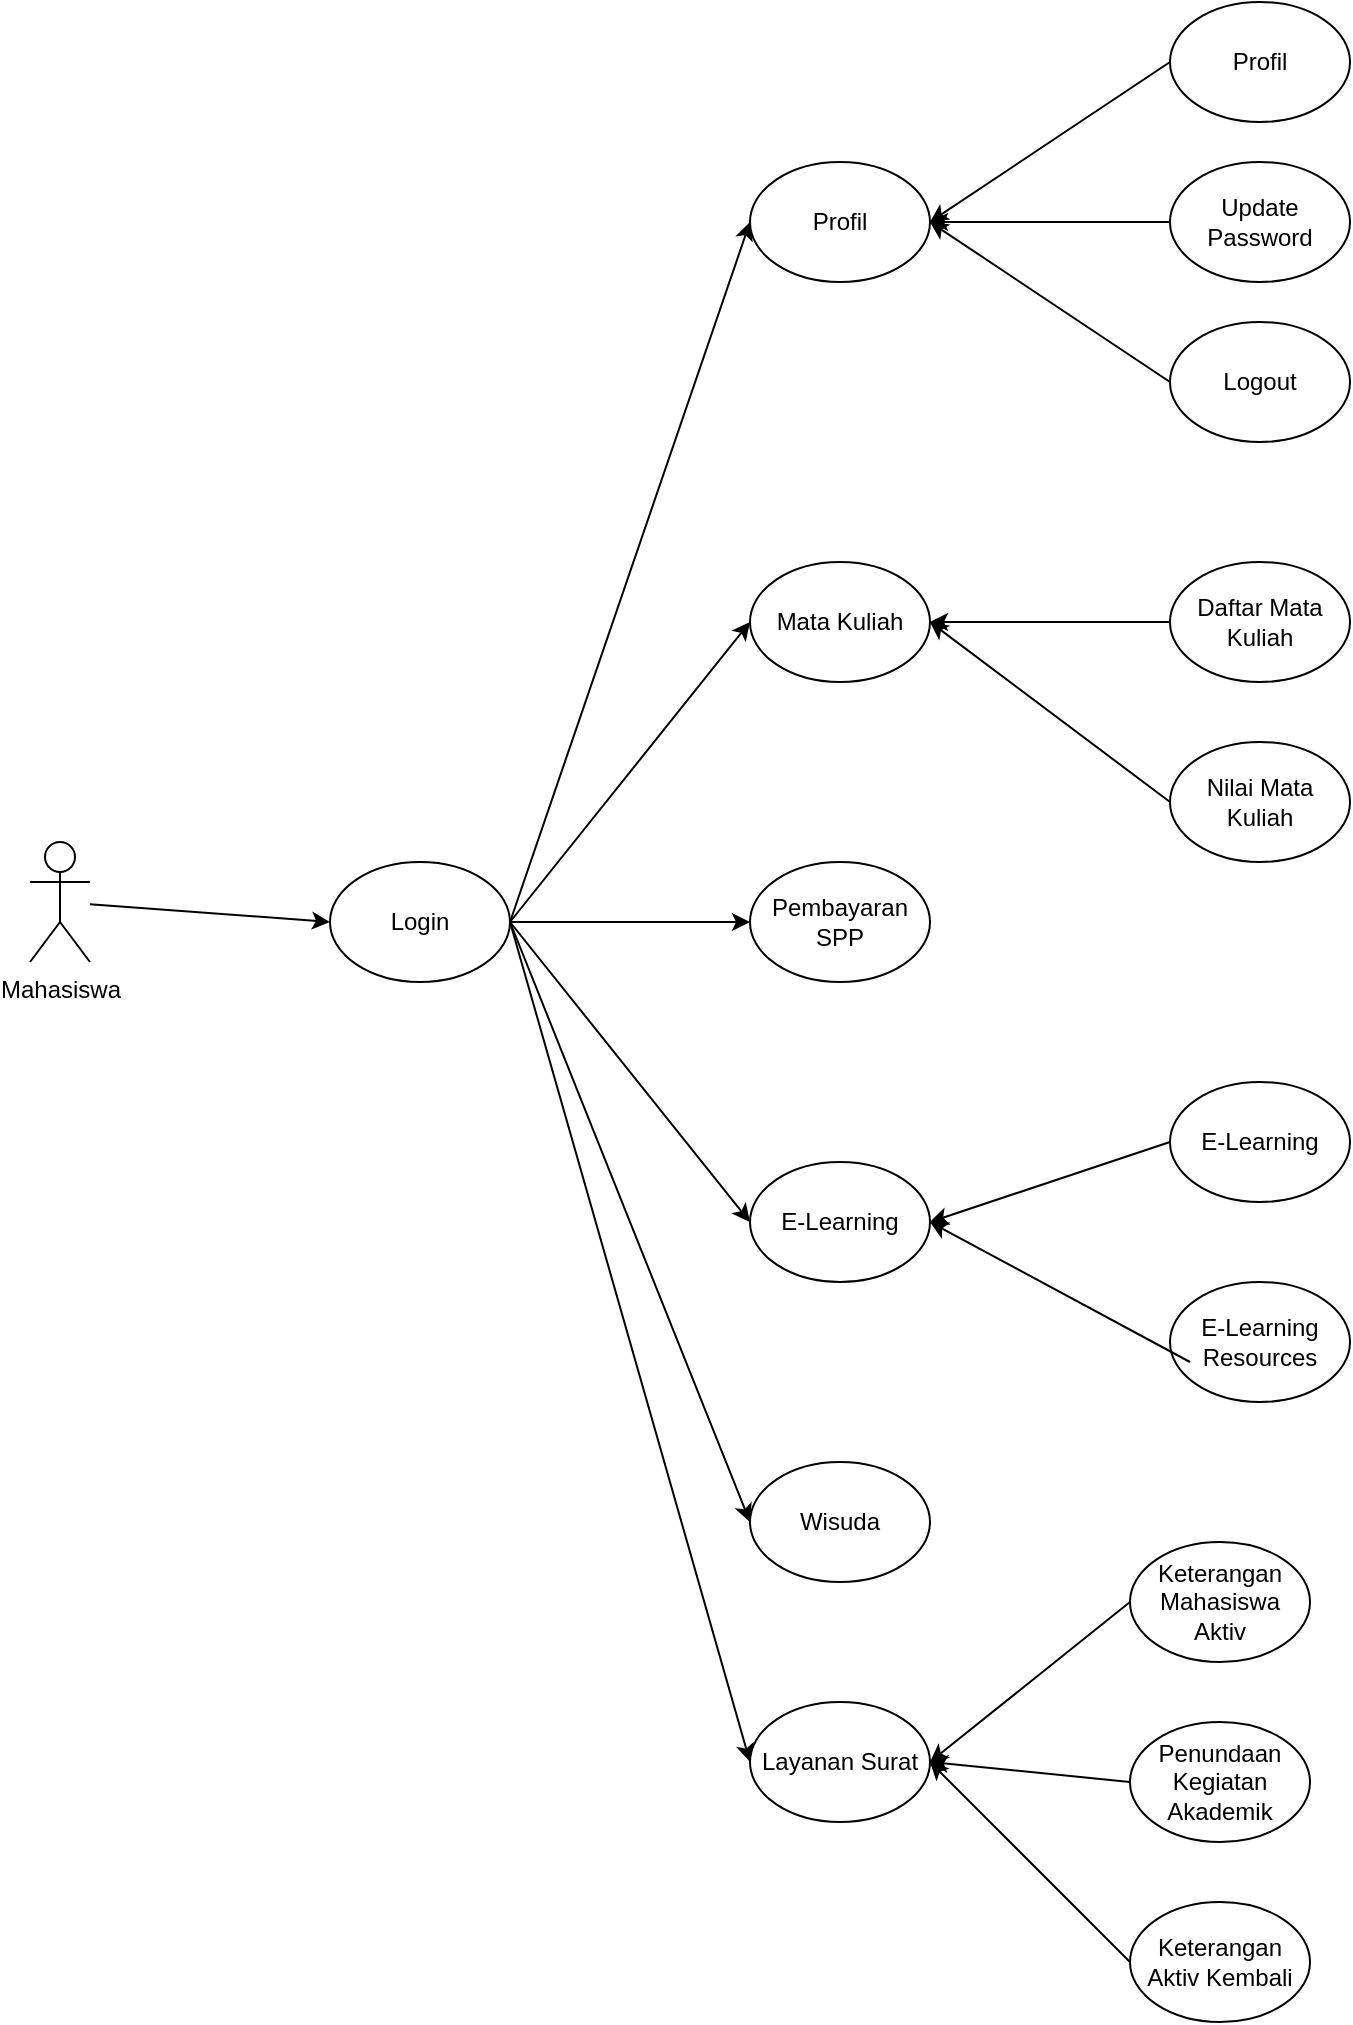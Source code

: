 <mxfile version="24.8.1">
  <diagram name="Page-1" id="W5Uxa6KEQNujAJ6gKIcH">
    <mxGraphModel dx="1426" dy="781" grid="1" gridSize="10" guides="1" tooltips="1" connect="1" arrows="1" fold="1" page="1" pageScale="1" pageWidth="827" pageHeight="1169" math="0" shadow="0">
      <root>
        <mxCell id="0" />
        <mxCell id="1" parent="0" />
        <mxCell id="reUIcb8V63VFDerfDoBi-1" value="Mahasiswa" style="shape=umlActor;verticalLabelPosition=bottom;verticalAlign=top;html=1;outlineConnect=0;" vertex="1" parent="1">
          <mxGeometry x="40" y="460" width="30" height="60" as="geometry" />
        </mxCell>
        <mxCell id="reUIcb8V63VFDerfDoBi-5" value="Profil" style="ellipse;whiteSpace=wrap;html=1;" vertex="1" parent="1">
          <mxGeometry x="400" y="120" width="90" height="60" as="geometry" />
        </mxCell>
        <mxCell id="reUIcb8V63VFDerfDoBi-9" value="" style="endArrow=classic;html=1;rounded=0;entryX=0;entryY=0.5;entryDx=0;entryDy=0;exitX=1;exitY=0.5;exitDx=0;exitDy=0;" edge="1" parent="1" source="reUIcb8V63VFDerfDoBi-36" target="reUIcb8V63VFDerfDoBi-5">
          <mxGeometry width="50" height="50" relative="1" as="geometry">
            <mxPoint x="160" y="350" as="sourcePoint" />
            <mxPoint x="200" y="300" as="targetPoint" />
          </mxGeometry>
        </mxCell>
        <mxCell id="reUIcb8V63VFDerfDoBi-10" value="Profil" style="ellipse;whiteSpace=wrap;html=1;" vertex="1" parent="1">
          <mxGeometry x="610" y="40" width="90" height="60" as="geometry" />
        </mxCell>
        <mxCell id="reUIcb8V63VFDerfDoBi-11" value="Update Password" style="ellipse;whiteSpace=wrap;html=1;" vertex="1" parent="1">
          <mxGeometry x="610" y="120" width="90" height="60" as="geometry" />
        </mxCell>
        <mxCell id="reUIcb8V63VFDerfDoBi-12" value="Logout" style="ellipse;whiteSpace=wrap;html=1;" vertex="1" parent="1">
          <mxGeometry x="610" y="200" width="90" height="60" as="geometry" />
        </mxCell>
        <mxCell id="reUIcb8V63VFDerfDoBi-14" value="" style="endArrow=classic;html=1;rounded=0;entryX=1;entryY=0.5;entryDx=0;entryDy=0;exitX=0;exitY=0.5;exitDx=0;exitDy=0;" edge="1" parent="1" source="reUIcb8V63VFDerfDoBi-12" target="reUIcb8V63VFDerfDoBi-5">
          <mxGeometry width="50" height="50" relative="1" as="geometry">
            <mxPoint x="260" y="430" as="sourcePoint" />
            <mxPoint x="310" y="380" as="targetPoint" />
          </mxGeometry>
        </mxCell>
        <mxCell id="reUIcb8V63VFDerfDoBi-15" value="" style="endArrow=classic;html=1;rounded=0;entryX=1;entryY=0.5;entryDx=0;entryDy=0;exitX=0;exitY=0.5;exitDx=0;exitDy=0;" edge="1" parent="1" source="reUIcb8V63VFDerfDoBi-11" target="reUIcb8V63VFDerfDoBi-5">
          <mxGeometry width="50" height="50" relative="1" as="geometry">
            <mxPoint x="400" y="240" as="sourcePoint" />
            <mxPoint x="360" y="130" as="targetPoint" />
          </mxGeometry>
        </mxCell>
        <mxCell id="reUIcb8V63VFDerfDoBi-16" value="" style="endArrow=classic;html=1;rounded=0;exitX=0;exitY=0.5;exitDx=0;exitDy=0;entryX=1;entryY=0.5;entryDx=0;entryDy=0;" edge="1" parent="1" source="reUIcb8V63VFDerfDoBi-10" target="reUIcb8V63VFDerfDoBi-5">
          <mxGeometry width="50" height="50" relative="1" as="geometry">
            <mxPoint x="400" y="430" as="sourcePoint" />
            <mxPoint x="530" y="350" as="targetPoint" />
          </mxGeometry>
        </mxCell>
        <mxCell id="reUIcb8V63VFDerfDoBi-17" value="Mata Kuliah" style="ellipse;whiteSpace=wrap;html=1;" vertex="1" parent="1">
          <mxGeometry x="400" y="320" width="90" height="60" as="geometry" />
        </mxCell>
        <mxCell id="reUIcb8V63VFDerfDoBi-18" value="" style="endArrow=classic;html=1;rounded=0;entryX=0;entryY=0.5;entryDx=0;entryDy=0;exitX=1;exitY=0.5;exitDx=0;exitDy=0;" edge="1" parent="1" source="reUIcb8V63VFDerfDoBi-36" target="reUIcb8V63VFDerfDoBi-17">
          <mxGeometry width="50" height="50" relative="1" as="geometry">
            <mxPoint x="160" y="350" as="sourcePoint" />
            <mxPoint x="280" y="220" as="targetPoint" />
          </mxGeometry>
        </mxCell>
        <mxCell id="reUIcb8V63VFDerfDoBi-19" value="Daftar Mata Kuliah" style="ellipse;whiteSpace=wrap;html=1;" vertex="1" parent="1">
          <mxGeometry x="610" y="320" width="90" height="60" as="geometry" />
        </mxCell>
        <mxCell id="reUIcb8V63VFDerfDoBi-20" value="Nilai Mata Kuliah" style="ellipse;whiteSpace=wrap;html=1;" vertex="1" parent="1">
          <mxGeometry x="610" y="410" width="90" height="60" as="geometry" />
        </mxCell>
        <mxCell id="reUIcb8V63VFDerfDoBi-21" value="" style="endArrow=classic;html=1;rounded=0;exitX=0;exitY=0.5;exitDx=0;exitDy=0;entryX=1;entryY=0.5;entryDx=0;entryDy=0;" edge="1" parent="1" source="reUIcb8V63VFDerfDoBi-19" target="reUIcb8V63VFDerfDoBi-17">
          <mxGeometry width="50" height="50" relative="1" as="geometry">
            <mxPoint x="380" y="350" as="sourcePoint" />
            <mxPoint x="430" y="300" as="targetPoint" />
          </mxGeometry>
        </mxCell>
        <mxCell id="reUIcb8V63VFDerfDoBi-22" value="" style="endArrow=classic;html=1;rounded=0;exitX=0;exitY=0.5;exitDx=0;exitDy=0;entryX=1;entryY=0.5;entryDx=0;entryDy=0;" edge="1" parent="1" source="reUIcb8V63VFDerfDoBi-20" target="reUIcb8V63VFDerfDoBi-17">
          <mxGeometry width="50" height="50" relative="1" as="geometry">
            <mxPoint x="430" y="420" as="sourcePoint" />
            <mxPoint x="370" y="460" as="targetPoint" />
          </mxGeometry>
        </mxCell>
        <mxCell id="reUIcb8V63VFDerfDoBi-23" value="Pembayaran SPP" style="ellipse;whiteSpace=wrap;html=1;" vertex="1" parent="1">
          <mxGeometry x="400" y="470" width="90" height="60" as="geometry" />
        </mxCell>
        <mxCell id="reUIcb8V63VFDerfDoBi-24" value="E-Learning" style="ellipse;whiteSpace=wrap;html=1;" vertex="1" parent="1">
          <mxGeometry x="400" y="620" width="90" height="60" as="geometry" />
        </mxCell>
        <mxCell id="reUIcb8V63VFDerfDoBi-25" value="Wisuda" style="ellipse;whiteSpace=wrap;html=1;" vertex="1" parent="1">
          <mxGeometry x="400" y="770" width="90" height="60" as="geometry" />
        </mxCell>
        <mxCell id="reUIcb8V63VFDerfDoBi-26" value="Layanan Surat" style="ellipse;whiteSpace=wrap;html=1;" vertex="1" parent="1">
          <mxGeometry x="400" y="890" width="90" height="60" as="geometry" />
        </mxCell>
        <mxCell id="reUIcb8V63VFDerfDoBi-27" value="" style="endArrow=classic;html=1;rounded=0;entryX=0;entryY=0.5;entryDx=0;entryDy=0;exitX=1;exitY=0.5;exitDx=0;exitDy=0;" edge="1" parent="1" source="reUIcb8V63VFDerfDoBi-36" target="reUIcb8V63VFDerfDoBi-23">
          <mxGeometry width="50" height="50" relative="1" as="geometry">
            <mxPoint x="160" y="350" as="sourcePoint" />
            <mxPoint x="120" y="460" as="targetPoint" />
          </mxGeometry>
        </mxCell>
        <mxCell id="reUIcb8V63VFDerfDoBi-28" value="" style="endArrow=classic;html=1;rounded=0;entryX=0;entryY=0.5;entryDx=0;entryDy=0;exitX=1;exitY=0.5;exitDx=0;exitDy=0;" edge="1" parent="1" source="reUIcb8V63VFDerfDoBi-36" target="reUIcb8V63VFDerfDoBi-24">
          <mxGeometry width="50" height="50" relative="1" as="geometry">
            <mxPoint x="160" y="350" as="sourcePoint" />
            <mxPoint x="260" y="520" as="targetPoint" />
          </mxGeometry>
        </mxCell>
        <mxCell id="reUIcb8V63VFDerfDoBi-29" value="" style="endArrow=classic;html=1;rounded=0;entryX=0;entryY=0.5;entryDx=0;entryDy=0;exitX=1;exitY=0.5;exitDx=0;exitDy=0;" edge="1" parent="1" source="reUIcb8V63VFDerfDoBi-36" target="reUIcb8V63VFDerfDoBi-25">
          <mxGeometry width="50" height="50" relative="1" as="geometry">
            <mxPoint x="150" y="340" as="sourcePoint" />
            <mxPoint x="250" y="635" as="targetPoint" />
          </mxGeometry>
        </mxCell>
        <mxCell id="reUIcb8V63VFDerfDoBi-30" value="" style="endArrow=classic;html=1;rounded=0;entryX=0;entryY=0.5;entryDx=0;entryDy=0;exitX=1;exitY=0.5;exitDx=0;exitDy=0;" edge="1" parent="1" source="reUIcb8V63VFDerfDoBi-36" target="reUIcb8V63VFDerfDoBi-26">
          <mxGeometry width="50" height="50" relative="1" as="geometry">
            <mxPoint x="160" y="350" as="sourcePoint" />
            <mxPoint x="230" y="685" as="targetPoint" />
          </mxGeometry>
        </mxCell>
        <mxCell id="reUIcb8V63VFDerfDoBi-31" value="E-Learning" style="ellipse;whiteSpace=wrap;html=1;" vertex="1" parent="1">
          <mxGeometry x="610" y="580" width="90" height="60" as="geometry" />
        </mxCell>
        <mxCell id="reUIcb8V63VFDerfDoBi-32" value="E-Learning Resources" style="ellipse;whiteSpace=wrap;html=1;" vertex="1" parent="1">
          <mxGeometry x="610" y="680" width="90" height="60" as="geometry" />
        </mxCell>
        <mxCell id="reUIcb8V63VFDerfDoBi-33" value="" style="endArrow=classic;html=1;rounded=0;exitX=0;exitY=0.5;exitDx=0;exitDy=0;entryX=1;entryY=0.5;entryDx=0;entryDy=0;" edge="1" parent="1" source="reUIcb8V63VFDerfDoBi-31" target="reUIcb8V63VFDerfDoBi-24">
          <mxGeometry width="50" height="50" relative="1" as="geometry">
            <mxPoint x="640" y="630" as="sourcePoint" />
            <mxPoint x="690" y="580" as="targetPoint" />
          </mxGeometry>
        </mxCell>
        <mxCell id="reUIcb8V63VFDerfDoBi-34" value="" style="endArrow=classic;html=1;rounded=0;exitX=0;exitY=0.5;exitDx=0;exitDy=0;entryX=1;entryY=0.5;entryDx=0;entryDy=0;" edge="1" parent="1" source="reUIcb8V63VFDerfDoBi-38" target="reUIcb8V63VFDerfDoBi-26">
          <mxGeometry width="50" height="50" relative="1" as="geometry">
            <mxPoint x="560" y="860" as="sourcePoint" />
            <mxPoint x="440" y="800" as="targetPoint" />
          </mxGeometry>
        </mxCell>
        <mxCell id="reUIcb8V63VFDerfDoBi-36" value="Login" style="ellipse;whiteSpace=wrap;html=1;" vertex="1" parent="1">
          <mxGeometry x="190" y="470" width="90" height="60" as="geometry" />
        </mxCell>
        <mxCell id="reUIcb8V63VFDerfDoBi-37" value="" style="endArrow=classic;html=1;rounded=0;entryX=0;entryY=0.5;entryDx=0;entryDy=0;" edge="1" parent="1" source="reUIcb8V63VFDerfDoBi-1" target="reUIcb8V63VFDerfDoBi-36">
          <mxGeometry width="50" height="50" relative="1" as="geometry">
            <mxPoint x="400" y="430" as="sourcePoint" />
            <mxPoint x="450" y="380" as="targetPoint" />
          </mxGeometry>
        </mxCell>
        <mxCell id="reUIcb8V63VFDerfDoBi-38" value="Keterangan Mahasiswa Aktiv" style="ellipse;whiteSpace=wrap;html=1;" vertex="1" parent="1">
          <mxGeometry x="590" y="810" width="90" height="60" as="geometry" />
        </mxCell>
        <mxCell id="reUIcb8V63VFDerfDoBi-40" value="Penundaan Kegiatan Akademik" style="ellipse;whiteSpace=wrap;html=1;" vertex="1" parent="1">
          <mxGeometry x="590" y="900" width="90" height="60" as="geometry" />
        </mxCell>
        <mxCell id="reUIcb8V63VFDerfDoBi-41" value="Keterangan Aktiv Kembali" style="ellipse;whiteSpace=wrap;html=1;" vertex="1" parent="1">
          <mxGeometry x="590" y="990" width="90" height="60" as="geometry" />
        </mxCell>
        <mxCell id="reUIcb8V63VFDerfDoBi-42" value="" style="endArrow=classic;html=1;rounded=0;exitX=0;exitY=0.5;exitDx=0;exitDy=0;entryX=1;entryY=0.5;entryDx=0;entryDy=0;" edge="1" parent="1" target="reUIcb8V63VFDerfDoBi-24">
          <mxGeometry width="50" height="50" relative="1" as="geometry">
            <mxPoint x="620" y="720" as="sourcePoint" />
            <mxPoint x="500" y="660" as="targetPoint" />
          </mxGeometry>
        </mxCell>
        <mxCell id="reUIcb8V63VFDerfDoBi-43" value="" style="endArrow=classic;html=1;rounded=0;exitX=0;exitY=0.5;exitDx=0;exitDy=0;entryX=1;entryY=0.5;entryDx=0;entryDy=0;" edge="1" parent="1" source="reUIcb8V63VFDerfDoBi-40" target="reUIcb8V63VFDerfDoBi-26">
          <mxGeometry width="50" height="50" relative="1" as="geometry">
            <mxPoint x="600" y="940" as="sourcePoint" />
            <mxPoint x="480" y="880" as="targetPoint" />
          </mxGeometry>
        </mxCell>
        <mxCell id="reUIcb8V63VFDerfDoBi-44" value="" style="endArrow=classic;html=1;rounded=0;exitX=0;exitY=0.5;exitDx=0;exitDy=0;entryX=1;entryY=0.5;entryDx=0;entryDy=0;" edge="1" parent="1" source="reUIcb8V63VFDerfDoBi-41" target="reUIcb8V63VFDerfDoBi-26">
          <mxGeometry width="50" height="50" relative="1" as="geometry">
            <mxPoint x="640" y="740" as="sourcePoint" />
            <mxPoint x="520" y="680" as="targetPoint" />
          </mxGeometry>
        </mxCell>
      </root>
    </mxGraphModel>
  </diagram>
</mxfile>
